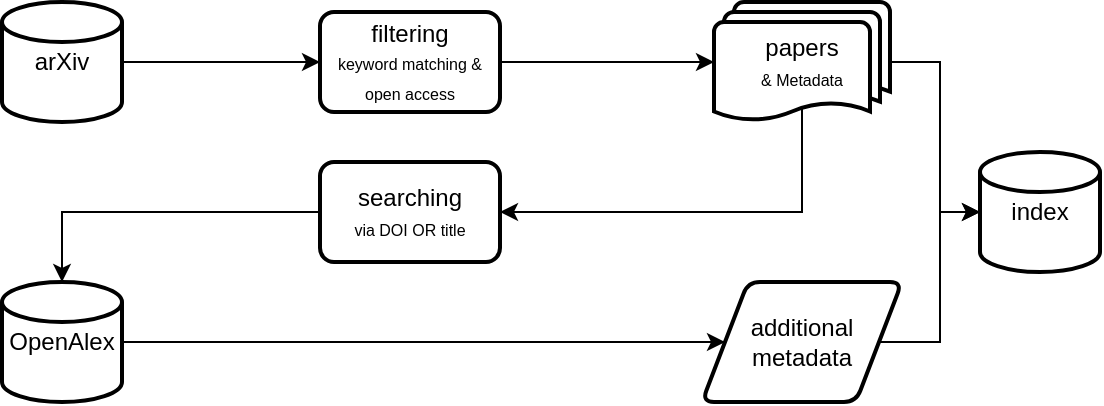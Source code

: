 <mxfile version="26.2.14">
  <diagram name="Page-1" id="spYMfo7C8VDkyBsGKRN6">
    <mxGraphModel dx="595" dy="355" grid="1" gridSize="10" guides="1" tooltips="1" connect="1" arrows="1" fold="1" page="1" pageScale="1" pageWidth="827" pageHeight="1169" math="0" shadow="0">
      <root>
        <mxCell id="0" />
        <mxCell id="1" parent="0" />
        <mxCell id="drIio9Y409SWSWU5YO3m-18" style="edgeStyle=orthogonalEdgeStyle;rounded=0;orthogonalLoop=1;jettySize=auto;html=1;entryX=1;entryY=0.5;entryDx=0;entryDy=0;exitX=0.5;exitY=0.88;exitDx=0;exitDy=0;exitPerimeter=0;" parent="1" source="drIio9Y409SWSWU5YO3m-2" target="drIio9Y409SWSWU5YO3m-17" edge="1">
          <mxGeometry relative="1" as="geometry">
            <Array as="points">
              <mxPoint x="441" y="235" />
            </Array>
          </mxGeometry>
        </mxCell>
        <mxCell id="drIio9Y409SWSWU5YO3m-2" value="papers&lt;div&gt;&lt;font style=&quot;font-size: 8px;&quot;&gt;&amp;amp; Metadata&lt;/font&gt;&lt;/div&gt;" style="strokeWidth=2;html=1;shape=mxgraph.flowchart.multi-document;whiteSpace=wrap;" parent="1" vertex="1">
          <mxGeometry x="397" y="130" width="88" height="60" as="geometry" />
        </mxCell>
        <mxCell id="drIio9Y409SWSWU5YO3m-6" value="additional metadata" style="shape=parallelogram;html=1;strokeWidth=2;perimeter=parallelogramPerimeter;whiteSpace=wrap;rounded=1;arcSize=12;size=0.23;" parent="1" vertex="1">
          <mxGeometry x="391" y="270" width="100" height="60" as="geometry" />
        </mxCell>
        <mxCell id="drIio9Y409SWSWU5YO3m-9" value="" style="edgeStyle=orthogonalEdgeStyle;rounded=0;orthogonalLoop=1;jettySize=auto;html=1;" parent="1" source="drIio9Y409SWSWU5YO3m-7" target="drIio9Y409SWSWU5YO3m-6" edge="1">
          <mxGeometry relative="1" as="geometry" />
        </mxCell>
        <mxCell id="drIio9Y409SWSWU5YO3m-7" value="OpenAlex" style="strokeWidth=2;html=1;shape=mxgraph.flowchart.database;whiteSpace=wrap;" parent="1" vertex="1">
          <mxGeometry x="41" y="270" width="60" height="60" as="geometry" />
        </mxCell>
        <mxCell id="drIio9Y409SWSWU5YO3m-15" value="" style="edgeStyle=orthogonalEdgeStyle;rounded=0;orthogonalLoop=1;jettySize=auto;html=1;" parent="1" source="drIio9Y409SWSWU5YO3m-8" target="drIio9Y409SWSWU5YO3m-14" edge="1">
          <mxGeometry relative="1" as="geometry" />
        </mxCell>
        <mxCell id="drIio9Y409SWSWU5YO3m-8" value="arXiv" style="strokeWidth=2;html=1;shape=mxgraph.flowchart.database;whiteSpace=wrap;" parent="1" vertex="1">
          <mxGeometry x="41" y="130" width="60" height="60" as="geometry" />
        </mxCell>
        <mxCell id="drIio9Y409SWSWU5YO3m-11" value="index" style="strokeWidth=2;html=1;shape=mxgraph.flowchart.database;whiteSpace=wrap;" parent="1" vertex="1">
          <mxGeometry x="530" y="205" width="60" height="60" as="geometry" />
        </mxCell>
        <mxCell id="drIio9Y409SWSWU5YO3m-14" value="filtering&lt;div&gt;&lt;font style=&quot;font-size: 8px;&quot;&gt;keyword matching &amp;amp; open access&lt;/font&gt;&lt;/div&gt;" style="rounded=1;whiteSpace=wrap;html=1;absoluteArcSize=1;arcSize=14;strokeWidth=2;" parent="1" vertex="1">
          <mxGeometry x="200" y="135" width="90" height="50" as="geometry" />
        </mxCell>
        <mxCell id="drIio9Y409SWSWU5YO3m-17" value="searching&lt;div&gt;&lt;font style=&quot;font-size: 8px;&quot;&gt;via DOI OR title&lt;/font&gt;&lt;/div&gt;" style="rounded=1;whiteSpace=wrap;html=1;absoluteArcSize=1;arcSize=14;strokeWidth=2;" parent="1" vertex="1">
          <mxGeometry x="200" y="210" width="90" height="50" as="geometry" />
        </mxCell>
        <mxCell id="drIio9Y409SWSWU5YO3m-19" style="edgeStyle=orthogonalEdgeStyle;rounded=0;orthogonalLoop=1;jettySize=auto;html=1;entryX=0.5;entryY=0;entryDx=0;entryDy=0;entryPerimeter=0;" parent="1" source="drIio9Y409SWSWU5YO3m-17" target="drIio9Y409SWSWU5YO3m-7" edge="1">
          <mxGeometry relative="1" as="geometry" />
        </mxCell>
        <mxCell id="X5gpQsDnQvT6d17Y1w-y-7" style="edgeStyle=orthogonalEdgeStyle;rounded=0;orthogonalLoop=1;jettySize=auto;html=1;entryX=0;entryY=0.5;entryDx=0;entryDy=0;entryPerimeter=0;" parent="1" source="drIio9Y409SWSWU5YO3m-6" target="drIio9Y409SWSWU5YO3m-11" edge="1">
          <mxGeometry relative="1" as="geometry">
            <Array as="points">
              <mxPoint x="510" y="300" />
              <mxPoint x="510" y="235" />
            </Array>
          </mxGeometry>
        </mxCell>
        <mxCell id="X5gpQsDnQvT6d17Y1w-y-8" style="edgeStyle=orthogonalEdgeStyle;rounded=0;orthogonalLoop=1;jettySize=auto;html=1;entryX=0;entryY=0.5;entryDx=0;entryDy=0;entryPerimeter=0;" parent="1" source="drIio9Y409SWSWU5YO3m-2" target="drIio9Y409SWSWU5YO3m-11" edge="1">
          <mxGeometry relative="1" as="geometry">
            <Array as="points">
              <mxPoint x="510" y="160" />
              <mxPoint x="510" y="235" />
            </Array>
          </mxGeometry>
        </mxCell>
        <mxCell id="UoTYaxSy_SHnIDadfjQK-1" style="edgeStyle=orthogonalEdgeStyle;rounded=0;orthogonalLoop=1;jettySize=auto;html=1;entryX=0;entryY=0.5;entryDx=0;entryDy=0;entryPerimeter=0;" edge="1" parent="1" source="drIio9Y409SWSWU5YO3m-14" target="drIio9Y409SWSWU5YO3m-2">
          <mxGeometry relative="1" as="geometry" />
        </mxCell>
      </root>
    </mxGraphModel>
  </diagram>
</mxfile>
